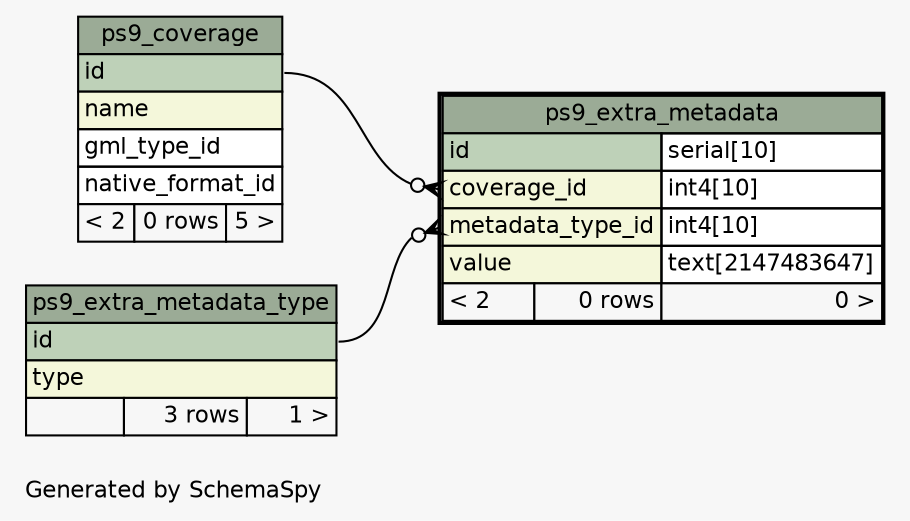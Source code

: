 // dot 2.26.3 on Linux 3.2.0-2-amd64
// SchemaSpy rev 590
digraph "oneDegreeRelationshipsDiagram" {
  graph [
    rankdir="RL"
    bgcolor="#f7f7f7"
    label="\nGenerated by SchemaSpy"
    labeljust="l"
    nodesep="0.18"
    ranksep="0.46"
    fontname="Helvetica"
    fontsize="11"
  ];
  node [
    fontname="Helvetica"
    fontsize="11"
    shape="plaintext"
  ];
  edge [
    arrowsize="0.8"
  ];
  "ps9_extra_metadata":"coverage_id":w -> "ps9_coverage":"id":e [arrowhead=none dir=back arrowtail=crowodot];
  "ps9_extra_metadata":"metadata_type_id":w -> "ps9_extra_metadata_type":"id":e [arrowhead=none dir=back arrowtail=crowodot];
  "ps9_coverage" [
    label=<
    <TABLE BORDER="0" CELLBORDER="1" CELLSPACING="0" BGCOLOR="#ffffff">
      <TR><TD COLSPAN="3" BGCOLOR="#9bab96" ALIGN="CENTER">ps9_coverage</TD></TR>
      <TR><TD PORT="id" COLSPAN="3" BGCOLOR="#bed1b8" ALIGN="LEFT">id</TD></TR>
      <TR><TD PORT="name" COLSPAN="3" BGCOLOR="#f4f7da" ALIGN="LEFT">name</TD></TR>
      <TR><TD PORT="gml_type_id" COLSPAN="3" ALIGN="LEFT">gml_type_id</TD></TR>
      <TR><TD PORT="native_format_id" COLSPAN="3" ALIGN="LEFT">native_format_id</TD></TR>
      <TR><TD ALIGN="LEFT" BGCOLOR="#f7f7f7">&lt; 2</TD><TD ALIGN="RIGHT" BGCOLOR="#f7f7f7">0 rows</TD><TD ALIGN="RIGHT" BGCOLOR="#f7f7f7">5 &gt;</TD></TR>
    </TABLE>>
    URL="ps9_coverage.html"
    tooltip="ps9_coverage"
  ];
  "ps9_extra_metadata" [
    label=<
    <TABLE BORDER="2" CELLBORDER="1" CELLSPACING="0" BGCOLOR="#ffffff">
      <TR><TD COLSPAN="3" BGCOLOR="#9bab96" ALIGN="CENTER">ps9_extra_metadata</TD></TR>
      <TR><TD PORT="id" COLSPAN="2" BGCOLOR="#bed1b8" ALIGN="LEFT">id</TD><TD PORT="id.type" ALIGN="LEFT">serial[10]</TD></TR>
      <TR><TD PORT="coverage_id" COLSPAN="2" BGCOLOR="#f4f7da" ALIGN="LEFT">coverage_id</TD><TD PORT="coverage_id.type" ALIGN="LEFT">int4[10]</TD></TR>
      <TR><TD PORT="metadata_type_id" COLSPAN="2" BGCOLOR="#f4f7da" ALIGN="LEFT">metadata_type_id</TD><TD PORT="metadata_type_id.type" ALIGN="LEFT">int4[10]</TD></TR>
      <TR><TD PORT="value" COLSPAN="2" BGCOLOR="#f4f7da" ALIGN="LEFT">value</TD><TD PORT="value.type" ALIGN="LEFT">text[2147483647]</TD></TR>
      <TR><TD ALIGN="LEFT" BGCOLOR="#f7f7f7">&lt; 2</TD><TD ALIGN="RIGHT" BGCOLOR="#f7f7f7">0 rows</TD><TD ALIGN="RIGHT" BGCOLOR="#f7f7f7">0 &gt;</TD></TR>
    </TABLE>>
    URL="ps9_extra_metadata.html"
    tooltip="ps9_extra_metadata"
  ];
  "ps9_extra_metadata_type" [
    label=<
    <TABLE BORDER="0" CELLBORDER="1" CELLSPACING="0" BGCOLOR="#ffffff">
      <TR><TD COLSPAN="3" BGCOLOR="#9bab96" ALIGN="CENTER">ps9_extra_metadata_type</TD></TR>
      <TR><TD PORT="id" COLSPAN="3" BGCOLOR="#bed1b8" ALIGN="LEFT">id</TD></TR>
      <TR><TD PORT="type" COLSPAN="3" BGCOLOR="#f4f7da" ALIGN="LEFT">type</TD></TR>
      <TR><TD ALIGN="LEFT" BGCOLOR="#f7f7f7">  </TD><TD ALIGN="RIGHT" BGCOLOR="#f7f7f7">3 rows</TD><TD ALIGN="RIGHT" BGCOLOR="#f7f7f7">1 &gt;</TD></TR>
    </TABLE>>
    URL="ps9_extra_metadata_type.html"
    tooltip="ps9_extra_metadata_type"
  ];
}

